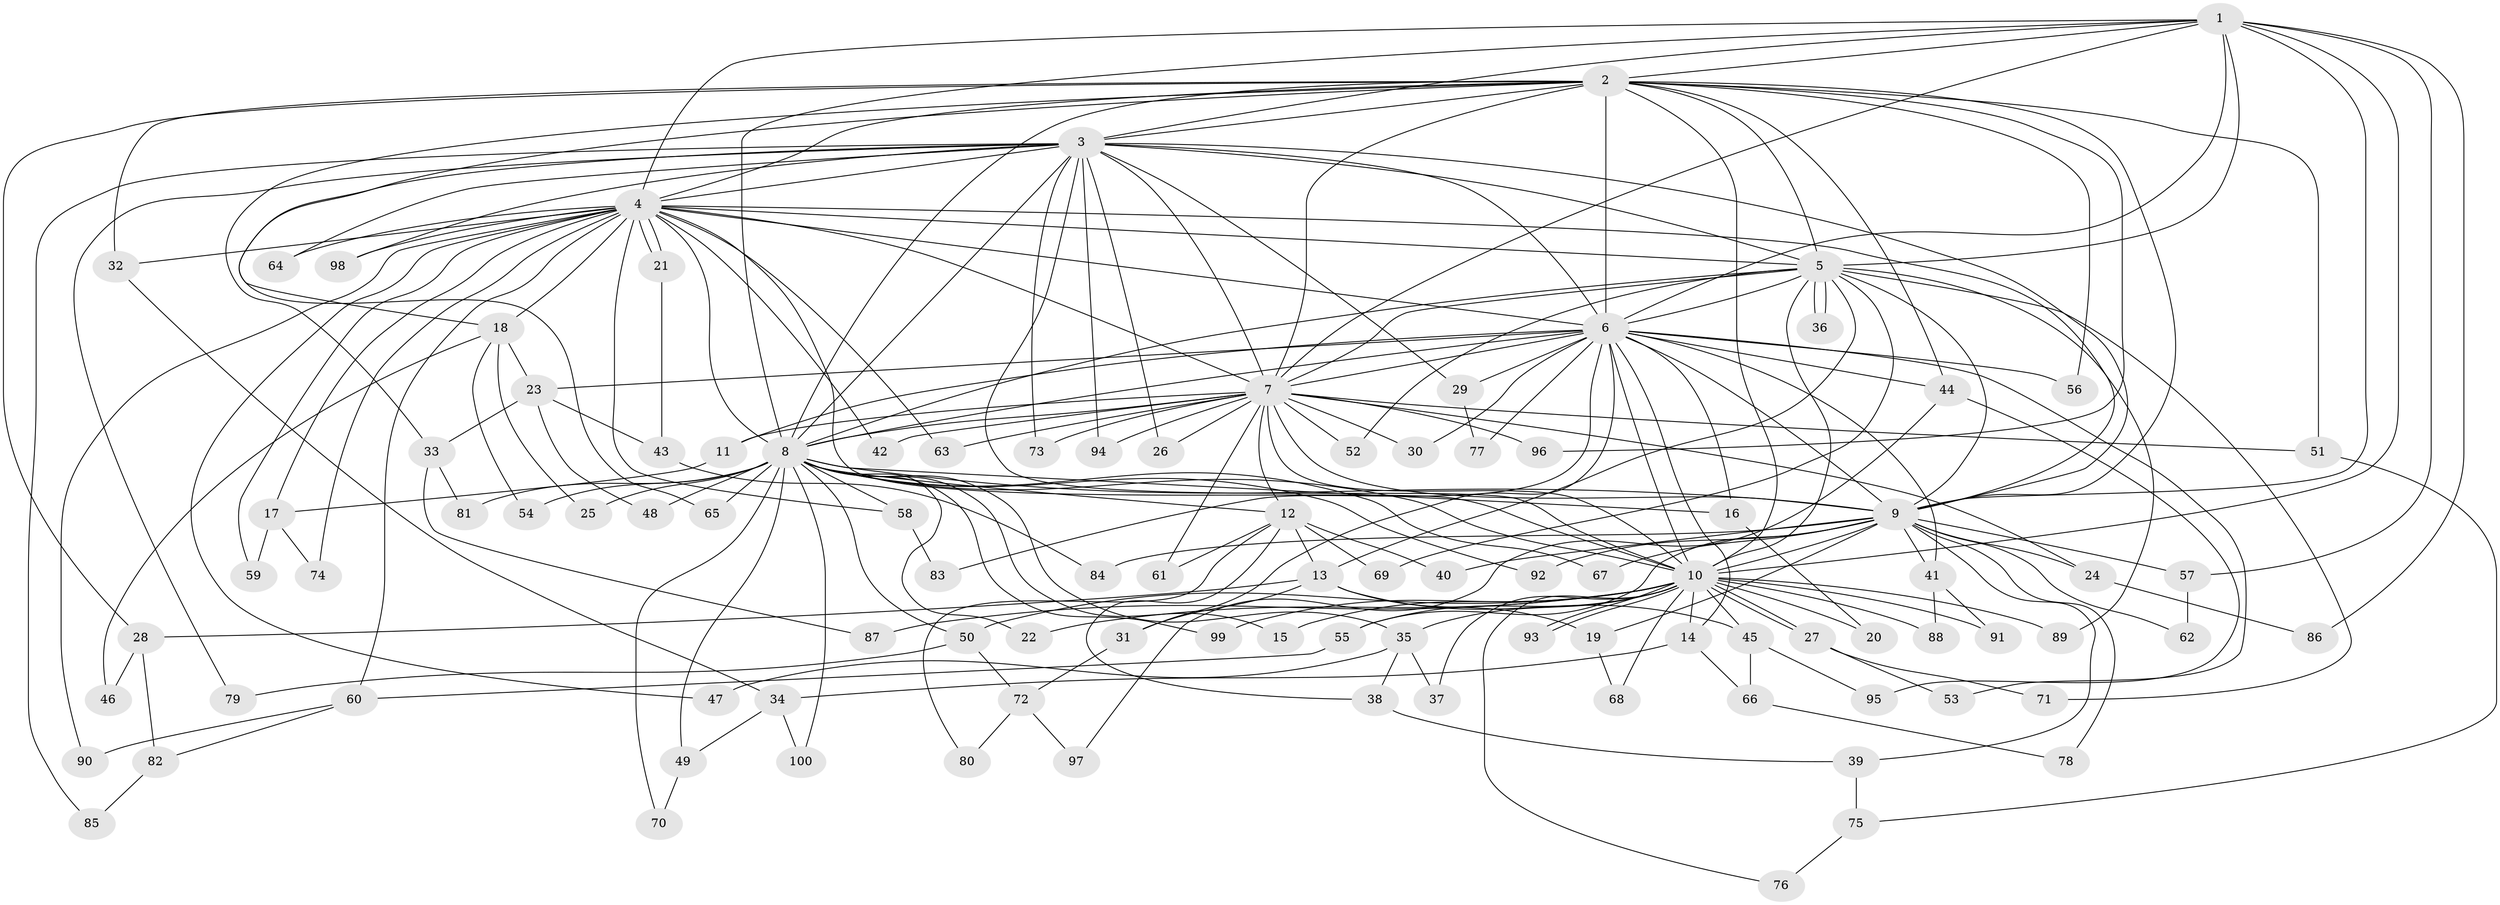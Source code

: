 // Generated by graph-tools (version 1.1) at 2025/11/02/21/25 10:11:07]
// undirected, 100 vertices, 225 edges
graph export_dot {
graph [start="1"]
  node [color=gray90,style=filled];
  1;
  2;
  3;
  4;
  5;
  6;
  7;
  8;
  9;
  10;
  11;
  12;
  13;
  14;
  15;
  16;
  17;
  18;
  19;
  20;
  21;
  22;
  23;
  24;
  25;
  26;
  27;
  28;
  29;
  30;
  31;
  32;
  33;
  34;
  35;
  36;
  37;
  38;
  39;
  40;
  41;
  42;
  43;
  44;
  45;
  46;
  47;
  48;
  49;
  50;
  51;
  52;
  53;
  54;
  55;
  56;
  57;
  58;
  59;
  60;
  61;
  62;
  63;
  64;
  65;
  66;
  67;
  68;
  69;
  70;
  71;
  72;
  73;
  74;
  75;
  76;
  77;
  78;
  79;
  80;
  81;
  82;
  83;
  84;
  85;
  86;
  87;
  88;
  89;
  90;
  91;
  92;
  93;
  94;
  95;
  96;
  97;
  98;
  99;
  100;
  1 -- 2;
  1 -- 3;
  1 -- 4;
  1 -- 5;
  1 -- 6;
  1 -- 7;
  1 -- 8;
  1 -- 9;
  1 -- 10;
  1 -- 57;
  1 -- 86;
  2 -- 3;
  2 -- 4;
  2 -- 5;
  2 -- 6;
  2 -- 7;
  2 -- 8;
  2 -- 9;
  2 -- 10;
  2 -- 28;
  2 -- 32;
  2 -- 33;
  2 -- 44;
  2 -- 51;
  2 -- 56;
  2 -- 65;
  2 -- 96;
  3 -- 4;
  3 -- 5;
  3 -- 6;
  3 -- 7;
  3 -- 8;
  3 -- 9;
  3 -- 10;
  3 -- 18;
  3 -- 26;
  3 -- 29;
  3 -- 64;
  3 -- 73;
  3 -- 79;
  3 -- 85;
  3 -- 94;
  3 -- 98;
  4 -- 5;
  4 -- 6;
  4 -- 7;
  4 -- 8;
  4 -- 9;
  4 -- 10;
  4 -- 17;
  4 -- 18;
  4 -- 21;
  4 -- 21;
  4 -- 32;
  4 -- 42;
  4 -- 47;
  4 -- 58;
  4 -- 59;
  4 -- 60;
  4 -- 63;
  4 -- 64;
  4 -- 74;
  4 -- 90;
  4 -- 98;
  5 -- 6;
  5 -- 7;
  5 -- 8;
  5 -- 9;
  5 -- 10;
  5 -- 13;
  5 -- 36;
  5 -- 36;
  5 -- 52;
  5 -- 69;
  5 -- 71;
  5 -- 89;
  6 -- 7;
  6 -- 8;
  6 -- 9;
  6 -- 10;
  6 -- 11;
  6 -- 14;
  6 -- 16;
  6 -- 23;
  6 -- 29;
  6 -- 30;
  6 -- 31;
  6 -- 41;
  6 -- 44;
  6 -- 53;
  6 -- 56;
  6 -- 77;
  6 -- 83;
  7 -- 8;
  7 -- 9;
  7 -- 10;
  7 -- 11;
  7 -- 12;
  7 -- 24;
  7 -- 26;
  7 -- 30;
  7 -- 42;
  7 -- 51;
  7 -- 52;
  7 -- 61;
  7 -- 63;
  7 -- 73;
  7 -- 94;
  7 -- 96;
  8 -- 9;
  8 -- 10;
  8 -- 12;
  8 -- 15;
  8 -- 16;
  8 -- 22;
  8 -- 25;
  8 -- 35;
  8 -- 48;
  8 -- 49;
  8 -- 50;
  8 -- 54;
  8 -- 58;
  8 -- 65;
  8 -- 67;
  8 -- 70;
  8 -- 81;
  8 -- 92;
  8 -- 99;
  8 -- 100;
  9 -- 10;
  9 -- 19;
  9 -- 24;
  9 -- 39;
  9 -- 40;
  9 -- 41;
  9 -- 55;
  9 -- 57;
  9 -- 62;
  9 -- 67;
  9 -- 78;
  9 -- 84;
  9 -- 92;
  10 -- 14;
  10 -- 15;
  10 -- 20;
  10 -- 22;
  10 -- 27;
  10 -- 27;
  10 -- 35;
  10 -- 37;
  10 -- 45;
  10 -- 50;
  10 -- 55;
  10 -- 68;
  10 -- 76;
  10 -- 87;
  10 -- 88;
  10 -- 89;
  10 -- 91;
  10 -- 93;
  10 -- 93;
  10 -- 99;
  11 -- 17;
  12 -- 13;
  12 -- 38;
  12 -- 40;
  12 -- 61;
  12 -- 69;
  12 -- 80;
  13 -- 19;
  13 -- 28;
  13 -- 31;
  13 -- 45;
  14 -- 34;
  14 -- 66;
  16 -- 20;
  17 -- 59;
  17 -- 74;
  18 -- 23;
  18 -- 25;
  18 -- 46;
  18 -- 54;
  19 -- 68;
  21 -- 43;
  23 -- 33;
  23 -- 43;
  23 -- 48;
  24 -- 86;
  27 -- 53;
  27 -- 71;
  28 -- 46;
  28 -- 82;
  29 -- 77;
  31 -- 72;
  32 -- 34;
  33 -- 81;
  33 -- 87;
  34 -- 49;
  34 -- 100;
  35 -- 37;
  35 -- 38;
  35 -- 47;
  38 -- 39;
  39 -- 75;
  41 -- 88;
  41 -- 91;
  43 -- 84;
  44 -- 95;
  44 -- 97;
  45 -- 66;
  45 -- 95;
  49 -- 70;
  50 -- 72;
  50 -- 79;
  51 -- 75;
  55 -- 60;
  57 -- 62;
  58 -- 83;
  60 -- 82;
  60 -- 90;
  66 -- 78;
  72 -- 80;
  72 -- 97;
  75 -- 76;
  82 -- 85;
}
